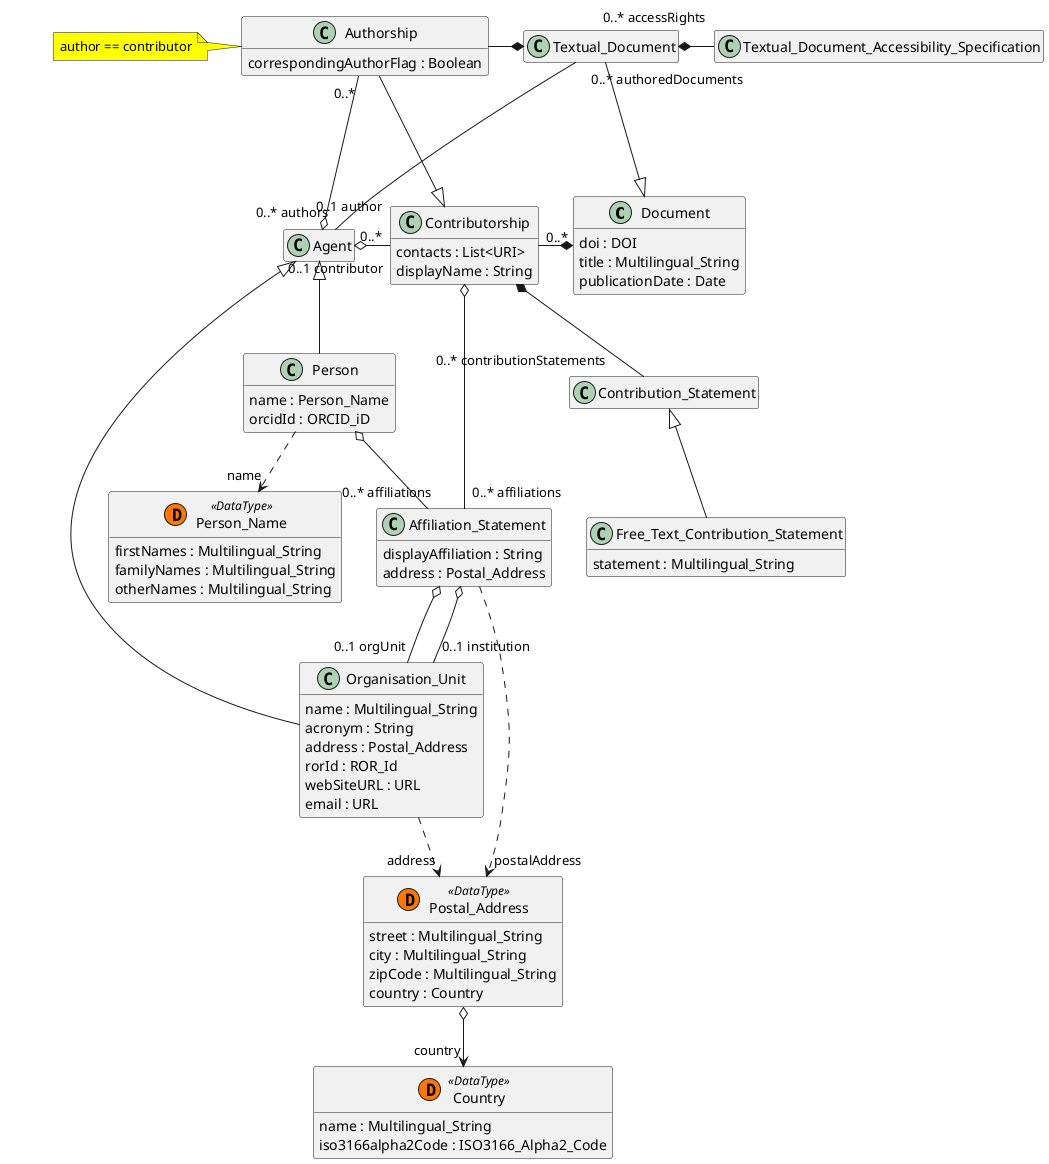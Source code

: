 @startuml
	!startsub common
	!define datatype(x) class x << (D,#FF7700) DataType>>
	hide empty members
	skinparam BoxPadding 120
	!endsub

    !startsub Contributorship
    class "Document"{
        doi : DOI
        title : Multilingual_String
        publicationDate : Date
    }
    !endsub
    class "Textual_Document"{
    }
    class "Textual_Document_Accessibility_Specification"{
    }
    !startsub Agent
    class "Agent"{

    }
    class "Organisation_Unit"{
        name : Multilingual_String
        acronym : String
        address : Postal_Address
        rorId : ROR_Id
        webSiteURL : URL
        email : URL
    }
    class "Person"{
        name : Person_Name
        orcidId : ORCID_iD
    }
    datatype("Person_Name") {
        firstNames : Multilingual_String
        familyNames : Multilingual_String
        otherNames : Multilingual_String
    } 
    datatype("Postal_Address") {
        street : Multilingual_String 
        city : Multilingual_String
        zipCode : Multilingual_String 
        country : Country
    }
    datatype("Country"){
        name : Multilingual_String
        iso3166alpha2Code : ISO3166_Alpha2_Code
'         iso3166NumericCode : ISO3166_Numeric_Code   FIXME
'         euCountryCode : EU_Country_Code			FIXME
    }
	"Postal_Address" o--> "country" "Country"
    !endsub
    class "Authorship"{
        correspondingAuthorFlag : Boolean 
    }
    note left #yellow: author == contributor
    !startsub Contributorship
    class "Contributorship"{
        contacts : List<URI> 
        displayName : String
    }
    class "Contribution_Statement"{
    }
    class "Free_Text_Contribution_Statement"{
        statement : Multilingual_String
    }
    class "Affiliation_Statement"{
        displayAffiliation : String 
        address : Postal_Address
    }
    !endsub

!startsub Contributorship
"Affiliation_Statement" ..> "postalAddress" "Postal_Address"
"Affiliation_Statement" o-- "0..1 orgUnit" "Organisation_Unit"
"Affiliation_Statement" o-- "0..1 institution" "Organisation_Unit"
' "Affiliation_Statement" o-- "person" "Person"
"Person" o-- "0..* affiliations" "Affiliation_Statement"
"Contribution_Statement" <|-- "Free_Text_Contribution_Statement"
"Contributorship" "0..*" --r--* "Document"
"Contributorship" "0..*" --l--o "0..1 contributor" "Agent"
"Contributorship" o-- "0..* affiliations" "Affiliation_Statement"
"Contributorship" *-- "0..* contributionStatements" "Contribution_Statement"
!endsub
"Authorship" -r-* "Textual_Document"
"Contributorship" <|-u- "Authorship"
"Authorship" "0..*" --o "0..1 author" "Agent"
!startsub Agent
"Person" ..> "name" "Person_Name"
"Agent" <|-- "Person"
"Agent" <|-- "Organisation_Unit"
"Organisation_Unit" ..> "address" "Postal_Address"
!endsub
"Document" <|-u- "Textual_Document"
"Textual_Document" *-r- "0..* accessRights" "Textual_Document_Accessibility_Specification"
"Textual_Document" "0..* authoredDocuments" --- "0..* authors" "Agent"
@enduml